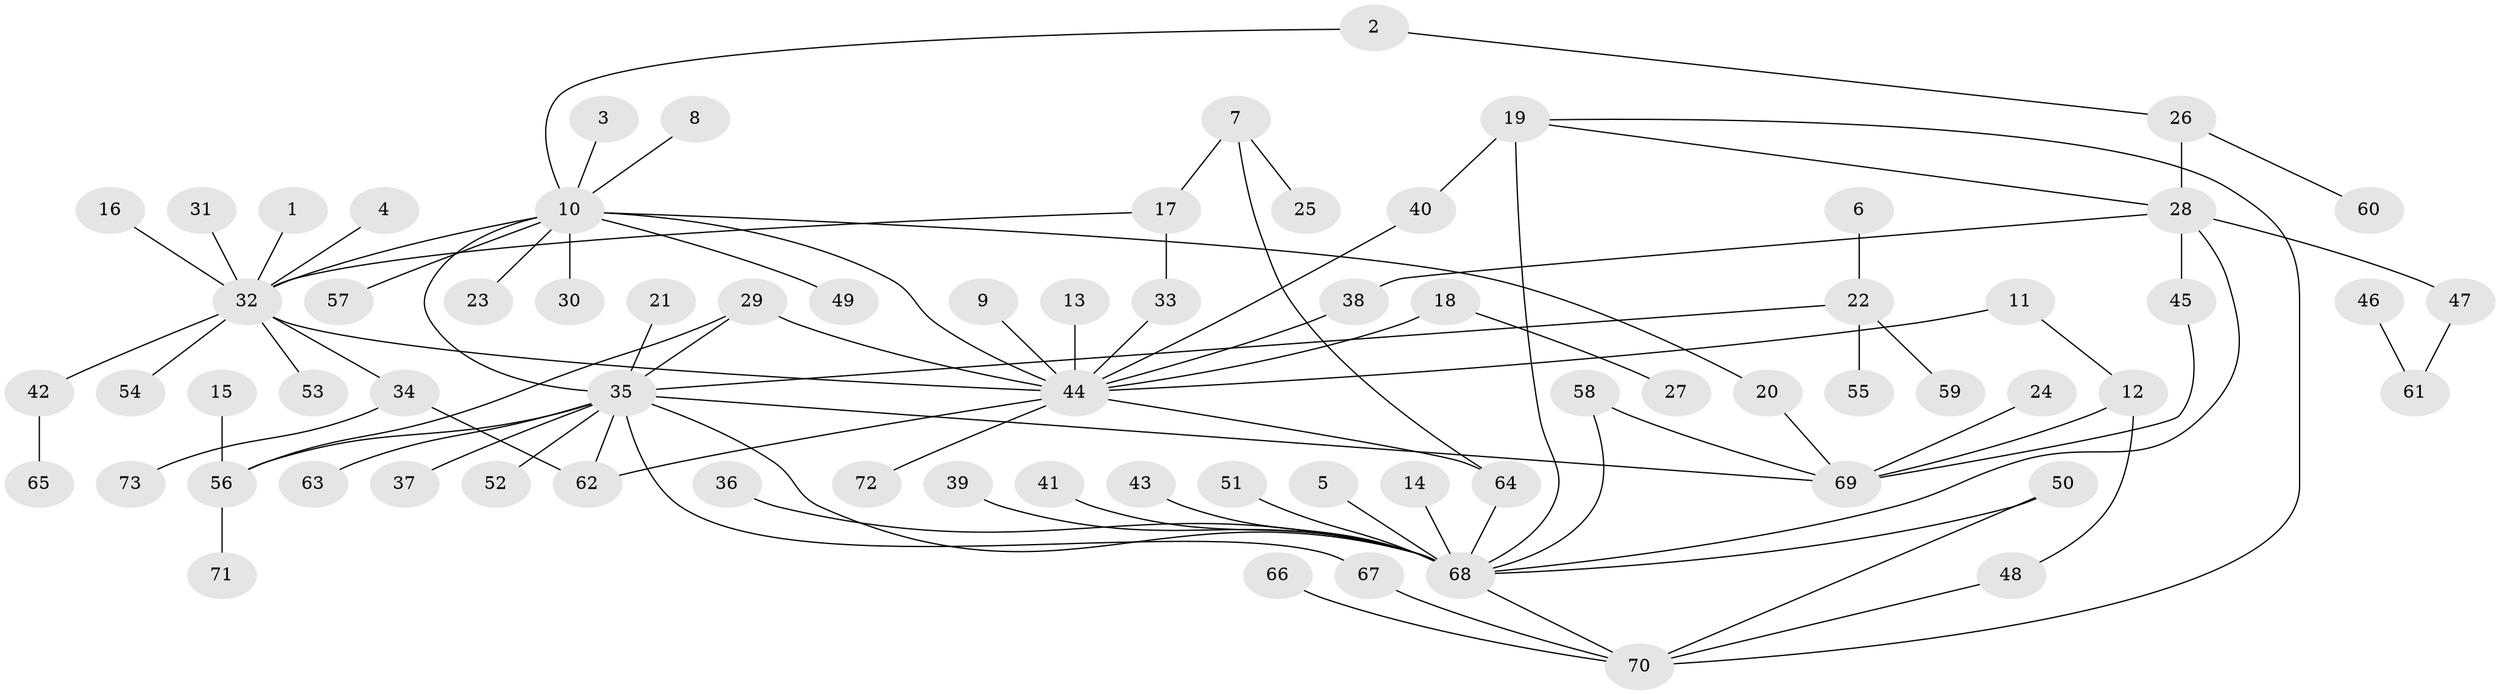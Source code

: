 // original degree distribution, {14: 0.00684931506849315, 4: 0.03424657534246575, 13: 0.0136986301369863, 6: 0.00684931506849315, 1: 0.5273972602739726, 2: 0.2465753424657534, 3: 0.1095890410958904, 8: 0.00684931506849315, 17: 0.00684931506849315, 15: 0.00684931506849315, 5: 0.02054794520547945, 7: 0.0136986301369863}
// Generated by graph-tools (version 1.1) at 2025/01/03/09/25 03:01:53]
// undirected, 73 vertices, 92 edges
graph export_dot {
graph [start="1"]
  node [color=gray90,style=filled];
  1;
  2;
  3;
  4;
  5;
  6;
  7;
  8;
  9;
  10;
  11;
  12;
  13;
  14;
  15;
  16;
  17;
  18;
  19;
  20;
  21;
  22;
  23;
  24;
  25;
  26;
  27;
  28;
  29;
  30;
  31;
  32;
  33;
  34;
  35;
  36;
  37;
  38;
  39;
  40;
  41;
  42;
  43;
  44;
  45;
  46;
  47;
  48;
  49;
  50;
  51;
  52;
  53;
  54;
  55;
  56;
  57;
  58;
  59;
  60;
  61;
  62;
  63;
  64;
  65;
  66;
  67;
  68;
  69;
  70;
  71;
  72;
  73;
  1 -- 32 [weight=1.0];
  2 -- 10 [weight=1.0];
  2 -- 26 [weight=1.0];
  3 -- 10 [weight=1.0];
  4 -- 32 [weight=1.0];
  5 -- 68 [weight=1.0];
  6 -- 22 [weight=1.0];
  7 -- 17 [weight=1.0];
  7 -- 25 [weight=1.0];
  7 -- 64 [weight=1.0];
  8 -- 10 [weight=1.0];
  9 -- 44 [weight=1.0];
  10 -- 20 [weight=1.0];
  10 -- 23 [weight=1.0];
  10 -- 30 [weight=1.0];
  10 -- 32 [weight=1.0];
  10 -- 35 [weight=1.0];
  10 -- 44 [weight=1.0];
  10 -- 49 [weight=1.0];
  10 -- 57 [weight=1.0];
  11 -- 12 [weight=1.0];
  11 -- 44 [weight=1.0];
  12 -- 48 [weight=1.0];
  12 -- 69 [weight=1.0];
  13 -- 44 [weight=1.0];
  14 -- 68 [weight=1.0];
  15 -- 56 [weight=1.0];
  16 -- 32 [weight=1.0];
  17 -- 32 [weight=1.0];
  17 -- 33 [weight=1.0];
  18 -- 27 [weight=1.0];
  18 -- 44 [weight=1.0];
  19 -- 28 [weight=1.0];
  19 -- 40 [weight=1.0];
  19 -- 68 [weight=2.0];
  19 -- 70 [weight=1.0];
  20 -- 69 [weight=1.0];
  21 -- 35 [weight=1.0];
  22 -- 35 [weight=1.0];
  22 -- 55 [weight=1.0];
  22 -- 59 [weight=1.0];
  24 -- 69 [weight=1.0];
  26 -- 28 [weight=1.0];
  26 -- 60 [weight=1.0];
  28 -- 38 [weight=1.0];
  28 -- 45 [weight=1.0];
  28 -- 47 [weight=1.0];
  28 -- 68 [weight=1.0];
  29 -- 35 [weight=1.0];
  29 -- 44 [weight=1.0];
  29 -- 56 [weight=1.0];
  31 -- 32 [weight=1.0];
  32 -- 34 [weight=1.0];
  32 -- 42 [weight=1.0];
  32 -- 44 [weight=1.0];
  32 -- 53 [weight=1.0];
  32 -- 54 [weight=1.0];
  33 -- 44 [weight=1.0];
  34 -- 62 [weight=1.0];
  34 -- 73 [weight=1.0];
  35 -- 37 [weight=1.0];
  35 -- 52 [weight=1.0];
  35 -- 56 [weight=1.0];
  35 -- 62 [weight=1.0];
  35 -- 63 [weight=1.0];
  35 -- 67 [weight=1.0];
  35 -- 68 [weight=1.0];
  35 -- 69 [weight=1.0];
  36 -- 68 [weight=1.0];
  38 -- 44 [weight=1.0];
  39 -- 68 [weight=1.0];
  40 -- 44 [weight=1.0];
  41 -- 68 [weight=1.0];
  42 -- 65 [weight=1.0];
  43 -- 68 [weight=1.0];
  44 -- 62 [weight=1.0];
  44 -- 64 [weight=1.0];
  44 -- 72 [weight=1.0];
  45 -- 69 [weight=1.0];
  46 -- 61 [weight=1.0];
  47 -- 61 [weight=1.0];
  48 -- 70 [weight=1.0];
  50 -- 68 [weight=1.0];
  50 -- 70 [weight=1.0];
  51 -- 68 [weight=1.0];
  56 -- 71 [weight=1.0];
  58 -- 68 [weight=1.0];
  58 -- 69 [weight=1.0];
  64 -- 68 [weight=1.0];
  66 -- 70 [weight=1.0];
  67 -- 70 [weight=1.0];
  68 -- 70 [weight=1.0];
}
